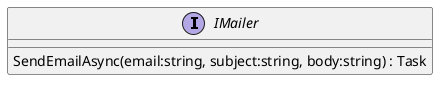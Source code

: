 @startuml
interface IMailer {
    SendEmailAsync(email:string, subject:string, body:string) : Task
}
@enduml
